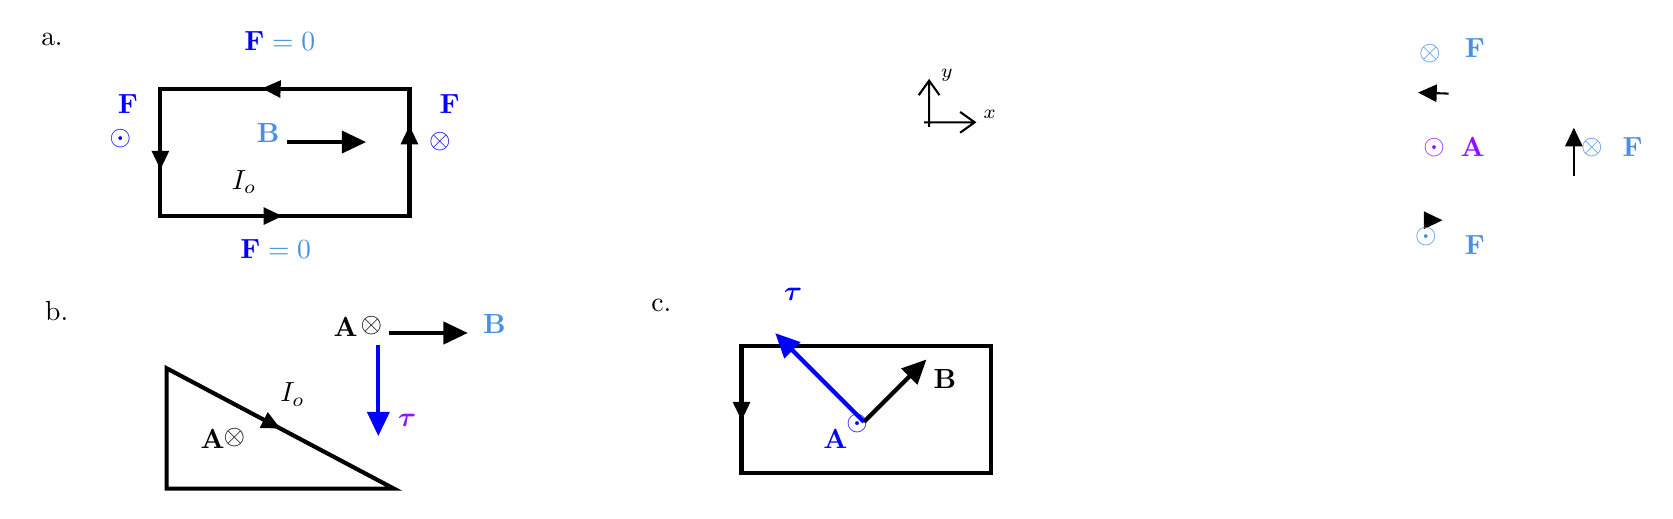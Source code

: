 

\tikzset{every picture/.style={line width=0.75pt}} %set default line width to 0.75pt        

\begin{tikzpicture}[x=0.75pt,y=0.75pt,yscale=-1,xscale=1]
%uncomment if require: \path (0,267); %set diagram left start at 0, and has height of 267

%Shape: Rectangle [id:dp29962336955581836] 
\draw  [line width=1.5]  (141,39.4) -- (261,39.4) -- (261,100.6) -- (141,100.6) -- cycle ;
%Straight Lines [id:da7274648043836713] 
\draw    (193.67,100.67) -- (196.67,100.67) ;
\draw [shift={(199.67,100.67)}, rotate = 180] [fill={rgb, 255:red, 0; green, 0; blue, 0 }  ][line width=0.08]  [draw opacity=0] (8.93,-4.29) -- (0,0) -- (8.93,4.29) -- cycle    ;
%Shape: Axis 2D [id:dp11809324133377697] 
\draw  (508.93,55.5) -- (533.31,55.5)(511.37,35.42) -- (511.37,57.73) (526.31,50.5) -- (533.31,55.5) -- (526.31,60.5) (506.37,42.42) -- (511.37,35.42) -- (516.37,42.42)  ;
%Shape: Rectangle [id:dp501910345856414] 
\draw  [line width=1.5]  (421,163.4) -- (541,163.4) -- (541,224.6) -- (421,224.6) -- cycle ;
%Shape: Right Triangle [id:dp12185422634343457] 
\draw  [line width=1.5]  (144,174) -- (253.5,232) -- (144,232) -- cycle ;
%Straight Lines [id:da08399006886977367] 
\draw    (191.29,199.2) -- (196.08,201.64) ;
\draw [shift={(198.75,203)}, rotate = 207.03] [fill={rgb, 255:red, 0; green, 0; blue, 0 }  ][line width=0.08]  [draw opacity=0] (8.93,-4.29) -- (0,0) -- (8.93,4.29) -- cycle    ;

%Straight Lines [id:da976874561571611] 
\draw    (752.67,102.67) -- (755.67,102.67) ;
\draw [shift={(758.67,102.67)}, rotate = 180] [fill={rgb, 255:red, 0; green, 0; blue, 0 }  ][line width=0.08]  [draw opacity=0] (8.93,-4.29) -- (0,0) -- (8.93,4.29) -- cycle    ;
%Straight Lines [id:da6272657467254441] 
\draw [color={rgb, 255:red, 0; green, 0; blue, 0 }  ,draw opacity=1 ][line width=1.5]    (202,65) -- (236,65) ;
\draw [shift={(240,65)}, rotate = 180] [fill={rgb, 255:red, 0; green, 0; blue, 0 }  ,fill opacity=1 ][line width=0.08]  [draw opacity=0] (11.61,-5.58) -- (0,0) -- (11.61,5.58) -- cycle    ;
%Straight Lines [id:da6109920474297861] 
\draw    (261,80.16) -- (261,60.16) ;
\draw [shift={(261,57.16)}, rotate = 90] [fill={rgb, 255:red, 0; green, 0; blue, 0 }  ][line width=0.08]  [draw opacity=0] (8.93,-4.29) -- (0,0) -- (8.93,4.29) -- cycle    ;
%Straight Lines [id:da8367870947299061] 
\draw    (141,58.4) -- (141,75.16) ;
\draw [shift={(141,78.16)}, rotate = 270] [fill={rgb, 255:red, 0; green, 0; blue, 0 }  ][line width=0.08]  [draw opacity=0] (8.93,-4.29) -- (0,0) -- (8.93,4.29) -- cycle    ;
%Straight Lines [id:da18185259480872484] 
\draw    (204.67,39.67) -- (193,39.26) ;
\draw [shift={(190,39.16)}, rotate = 1.99] [fill={rgb, 255:red, 0; green, 0; blue, 0 }  ][line width=0.08]  [draw opacity=0] (8.93,-4.29) -- (0,0) -- (8.93,4.29) -- cycle    ;
%Straight Lines [id:da7505044004145187] 
\draw    (761.67,41.67) -- (750,41.26) ;
\draw [shift={(747,41.16)}, rotate = 1.99] [fill={rgb, 255:red, 0; green, 0; blue, 0 }  ][line width=0.08]  [draw opacity=0] (8.93,-4.29) -- (0,0) -- (8.93,4.29) -- cycle    ;
%Straight Lines [id:da051104651636112886] 
\draw    (421,179.4) -- (421,196.16) ;
\draw [shift={(421,199.16)}, rotate = 270] [fill={rgb, 255:red, 0; green, 0; blue, 0 }  ][line width=0.08]  [draw opacity=0] (8.93,-4.29) -- (0,0) -- (8.93,4.29) -- cycle    ;
%Straight Lines [id:da26913017491811875] 
\draw    (822,81.16) -- (822,61.16) ;
\draw [shift={(822,58.16)}, rotate = 90] [fill={rgb, 255:red, 0; green, 0; blue, 0 }  ][line width=0.08]  [draw opacity=0] (8.93,-4.29) -- (0,0) -- (8.93,4.29) -- cycle    ;
%Straight Lines [id:da7772956560592883] 
\draw [color={rgb, 255:red, 0; green, 0; blue, 255 }  ,draw opacity=1 ][line width=1.5]    (480,199.84) -- (440.14,159.98) ;
\draw [shift={(437.31,157.15)}, rotate = 45] [fill={rgb, 255:red, 0; green, 0; blue, 255 }  ,fill opacity=1 ][line width=0.08]  [draw opacity=0] (11.61,-5.58) -- (0,0) -- (11.61,5.58) -- cycle    ;
%Straight Lines [id:da09926111783717317] 
\draw [color={rgb, 255:red, 0; green, 0; blue, 0 }  ,draw opacity=1 ][line width=1.5]    (251,157) -- (285,157) ;
\draw [shift={(289,157)}, rotate = 180] [fill={rgb, 255:red, 0; green, 0; blue, 0 }  ,fill opacity=1 ][line width=0.08]  [draw opacity=0] (11.61,-5.58) -- (0,0) -- (11.61,5.58) -- cycle    ;
%Straight Lines [id:da8820303968844143] 
\draw [color={rgb, 255:red, 0; green, 0; blue, 255 }  ,draw opacity=1 ][line width=1.5]    (246,162.84) -- (246,202.59) ;
\draw [shift={(246,206.59)}, rotate = 270] [fill={rgb, 255:red, 0; green, 0; blue, 255 }  ,fill opacity=1 ][line width=0.08]  [draw opacity=0] (11.61,-5.58) -- (0,0) -- (11.61,5.58) -- cycle    ;
%Straight Lines [id:da28557933973188887] 
\draw [color={rgb, 255:red, 0; green, 0; blue, 0 }  ,draw opacity=1 ][line width=1.5]    (480,199.84) -- (507.17,172.67) ;
\draw [shift={(510,169.84)}, rotate = 135] [fill={rgb, 255:red, 0; green, 0; blue, 0 }  ,fill opacity=1 ][line width=0.08]  [draw opacity=0] (11.61,-5.58) -- (0,0) -- (11.61,5.58) -- cycle    ;

% Text Node
\draw (174,77.07) node [anchor=north west][inner sep=0.75pt]    {$I_{o}$};
% Text Node
\draw (82,11.2) node [anchor=north west][inner sep=0.75pt]   [align=left] {a.};
% Text Node
\draw (376,139.2) node [anchor=north west][inner sep=0.75pt]   [align=left] {c.};
% Text Node
\draw (84,140.2) node [anchor=north west][inner sep=0.75pt]   [align=left] {b.};
% Text Node
\draw (536.01,48.17) node [anchor=north west][inner sep=0.75pt]  [font=\scriptsize]  {$x$};
% Text Node
\draw (515.48,28.16) node [anchor=north west][inner sep=0.75pt]  [font=\scriptsize]  {$y$};
% Text Node
\draw (197.28,179.63) node [anchor=north west][inner sep=0.75pt]    {$I_{o}$};
% Text Node
\draw (186,54.4) node [anchor=north west][inner sep=0.75pt]  [color={rgb, 255:red, 74; green, 144; blue, 226 }  ,opacity=1 ]  {$\mathbf{B}$};
% Text Node
\draw (178,110.4) node [anchor=north west][inner sep=0.75pt]  [color={rgb, 255:red, 74; green, 144; blue, 226 }  ,opacity=1 ]  {$\mathbf{\textcolor[rgb]{0,0,1}{F}} =0$};
% Text Node
\draw (269,58.6) node [anchor=north west][inner sep=0.75pt]  [color={rgb, 255:red, 0; green, 0; blue, 255 }  ,opacity=1 ]  {$\otimes $};
% Text Node
\draw (115,57.6) node [anchor=north west][inner sep=0.75pt]  [color={rgb, 255:red, 0; green, 0; blue, 255 }  ,opacity=1 ]  {$\odot $};
% Text Node
\draw (274,40.4) node [anchor=north west][inner sep=0.75pt]  [color={rgb, 255:red, 0; green, 0; blue, 255 }  ,opacity=1 ]  {$\mathbf{F}$};
% Text Node
\draw (119,40.4) node [anchor=north west][inner sep=0.75pt]  [color={rgb, 255:red, 144; green, 19; blue, 254 }  ,opacity=1 ]  {$\mathbf{\textcolor[rgb]{0,0,1}{F}}$};
% Text Node
\draw (512,173.24) node [anchor=north west][inner sep=0.75pt]  [color={rgb, 255:red, 0; green, 0; blue, 0 }  ,opacity=1 ]  {$\mathbf{B}$};
% Text Node
\draw (744,104.6) node [anchor=north west][inner sep=0.75pt]  [color={rgb, 255:red, 74; green, 144; blue, 226 }  ,opacity=1 ]  {$\odot $};
% Text Node
\draw (746,16.6) node [anchor=north west][inner sep=0.75pt]  [color={rgb, 255:red, 74; green, 144; blue, 226 }  ,opacity=1 ]  {$\otimes $};
% Text Node
\draw (824,61.56) node [anchor=north west][inner sep=0.75pt]  [color={rgb, 255:red, 74; green, 144; blue, 226 }  ,opacity=1 ]  {$\otimes $};
% Text Node
\draw (470,194.6) node [anchor=north west][inner sep=0.75pt]  [color={rgb, 255:red, 0; green, 0; blue, 255 }  ,opacity=1 ]  {$\odot $};
% Text Node
\draw (254,194.85) node [anchor=north west][inner sep=0.75pt]  [color={rgb, 255:red, 144; green, 19; blue, 254 }  ,opacity=1 ]  {$\boldsymbol{\tau }$};
% Text Node
\draw (458.93,202.14) node [anchor=north west][inner sep=0.75pt]  [color={rgb, 255:red, 0; green, 0; blue, 255 }  ,opacity=1 ]  {$\mathbf{A}$};
% Text Node
\draw (222.93,148.14) node [anchor=north west][inner sep=0.75pt]  [color={rgb, 255:red, 0; green, 0; blue, 0 }  ,opacity=1 ]  {$\mathbf{A}$};
% Text Node
\draw (236,147.56) node [anchor=north west][inner sep=0.75pt]  [color={rgb, 255:red, 0; green, 0; blue, 0 }  ,opacity=1 ]  {$\otimes $};
% Text Node
\draw (768,13.4) node [anchor=north west][inner sep=0.75pt]  [color={rgb, 255:red, 74; green, 144; blue, 226 }  ,opacity=1 ]  {$\mathbf{F}$};
% Text Node
\draw (844,61.4) node [anchor=north west][inner sep=0.75pt]  [color={rgb, 255:red, 74; green, 144; blue, 226 }  ,opacity=1 ]  {$\mathbf{F}$};
% Text Node
\draw (768,108.4) node [anchor=north west][inner sep=0.75pt]  [color={rgb, 255:red, 74; green, 144; blue, 226 }  ,opacity=1 ]  {$\mathbf{F}$};
% Text Node
\draw (748,61.6) node [anchor=north west][inner sep=0.75pt]  [color={rgb, 255:red, 144; green, 19; blue, 254 }  ,opacity=1 ]  {$\odot $};
% Text Node
\draw (765.93,61.14) node [anchor=north west][inner sep=0.75pt]  [color={rgb, 255:red, 144; green, 19; blue, 254 }  ,opacity=1 ]  {$\mathbf{A}$};
% Text Node
\draw (440,133.85) node [anchor=north west][inner sep=0.75pt]  [color={rgb, 255:red, 0; green, 0; blue, 255 }  ,opacity=1 ]  {$\boldsymbol{\tau }$};
% Text Node
\draw (158.93,202.14) node [anchor=north west][inner sep=0.75pt]  [color={rgb, 255:red, 0; green, 0; blue, 0 }  ,opacity=1 ]  {$\mathbf{A}$};
% Text Node
\draw (170,201.56) node [anchor=north west][inner sep=0.75pt]  [color={rgb, 255:red, 0; green, 0; blue, 0 }  ,opacity=1 ]  {$\otimes $};
% Text Node
\draw (295,146.4) node [anchor=north west][inner sep=0.75pt]  [color={rgb, 255:red, 74; green, 144; blue, 226 }  ,opacity=1 ]  {$\mathbf{B}$};
% Text Node
\draw (180,10.4) node [anchor=north west][inner sep=0.75pt]  [color={rgb, 255:red, 74; green, 144; blue, 226 }  ,opacity=1 ]  {$\mathbf{\textcolor[rgb]{0,0,1}{F}} =0$};


\end{tikzpicture}
